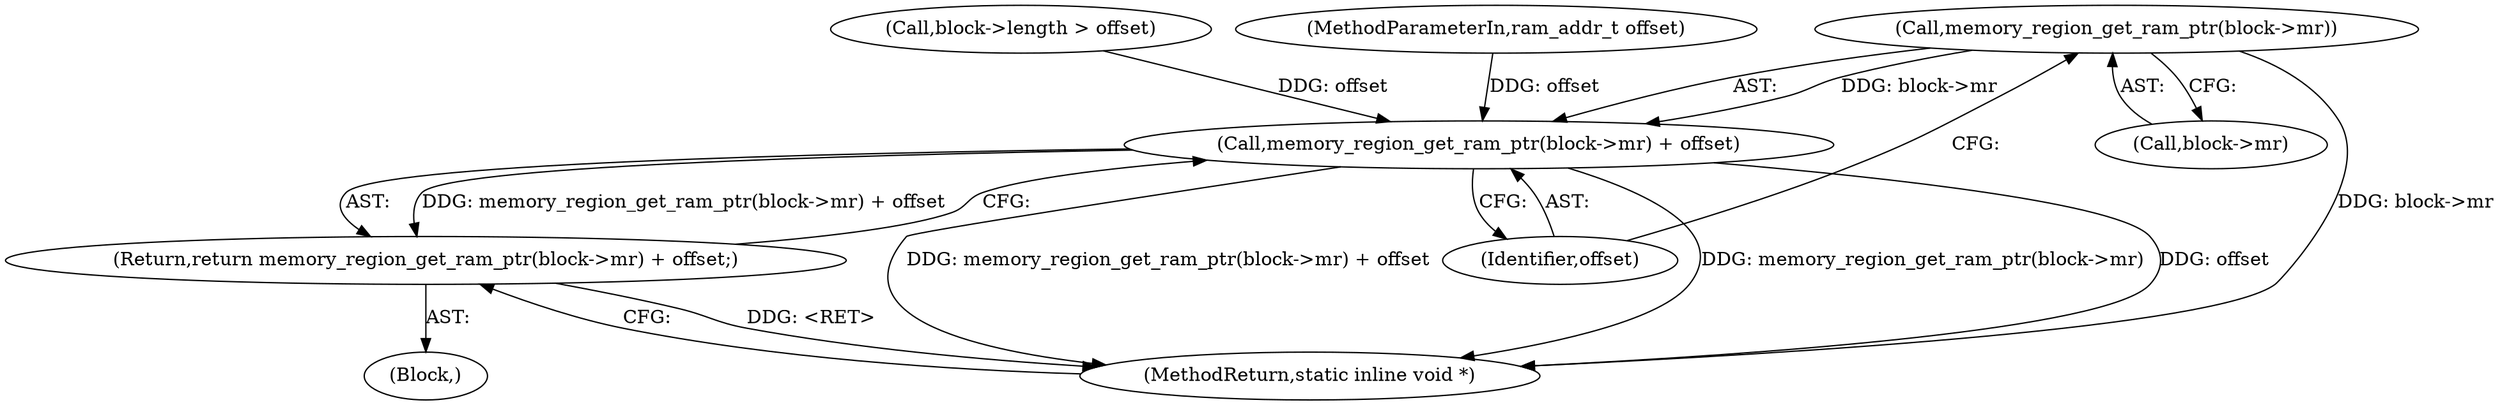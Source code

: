 digraph "0_qemu_0be839a2701369f669532ea5884c15bead1c6e08@pointer" {
"1000171" [label="(Call,memory_region_get_ram_ptr(block->mr))"];
"1000170" [label="(Call,memory_region_get_ram_ptr(block->mr) + offset)"];
"1000169" [label="(Return,return memory_region_get_ram_ptr(block->mr) + offset;)"];
"1000175" [label="(Identifier,offset)"];
"1000102" [label="(MethodParameterIn,ram_addr_t offset)"];
"1000179" [label="(MethodReturn,static inline void *)"];
"1000171" [label="(Call,memory_region_get_ram_ptr(block->mr))"];
"1000163" [label="(Call,block->length > offset)"];
"1000169" [label="(Return,return memory_region_get_ram_ptr(block->mr) + offset;)"];
"1000168" [label="(Block,)"];
"1000172" [label="(Call,block->mr)"];
"1000170" [label="(Call,memory_region_get_ram_ptr(block->mr) + offset)"];
"1000171" -> "1000170"  [label="AST: "];
"1000171" -> "1000172"  [label="CFG: "];
"1000172" -> "1000171"  [label="AST: "];
"1000175" -> "1000171"  [label="CFG: "];
"1000171" -> "1000179"  [label="DDG: block->mr"];
"1000171" -> "1000170"  [label="DDG: block->mr"];
"1000170" -> "1000169"  [label="AST: "];
"1000170" -> "1000175"  [label="CFG: "];
"1000175" -> "1000170"  [label="AST: "];
"1000169" -> "1000170"  [label="CFG: "];
"1000170" -> "1000179"  [label="DDG: memory_region_get_ram_ptr(block->mr) + offset"];
"1000170" -> "1000179"  [label="DDG: memory_region_get_ram_ptr(block->mr)"];
"1000170" -> "1000179"  [label="DDG: offset"];
"1000170" -> "1000169"  [label="DDG: memory_region_get_ram_ptr(block->mr) + offset"];
"1000163" -> "1000170"  [label="DDG: offset"];
"1000102" -> "1000170"  [label="DDG: offset"];
"1000169" -> "1000168"  [label="AST: "];
"1000179" -> "1000169"  [label="CFG: "];
"1000169" -> "1000179"  [label="DDG: <RET>"];
}
